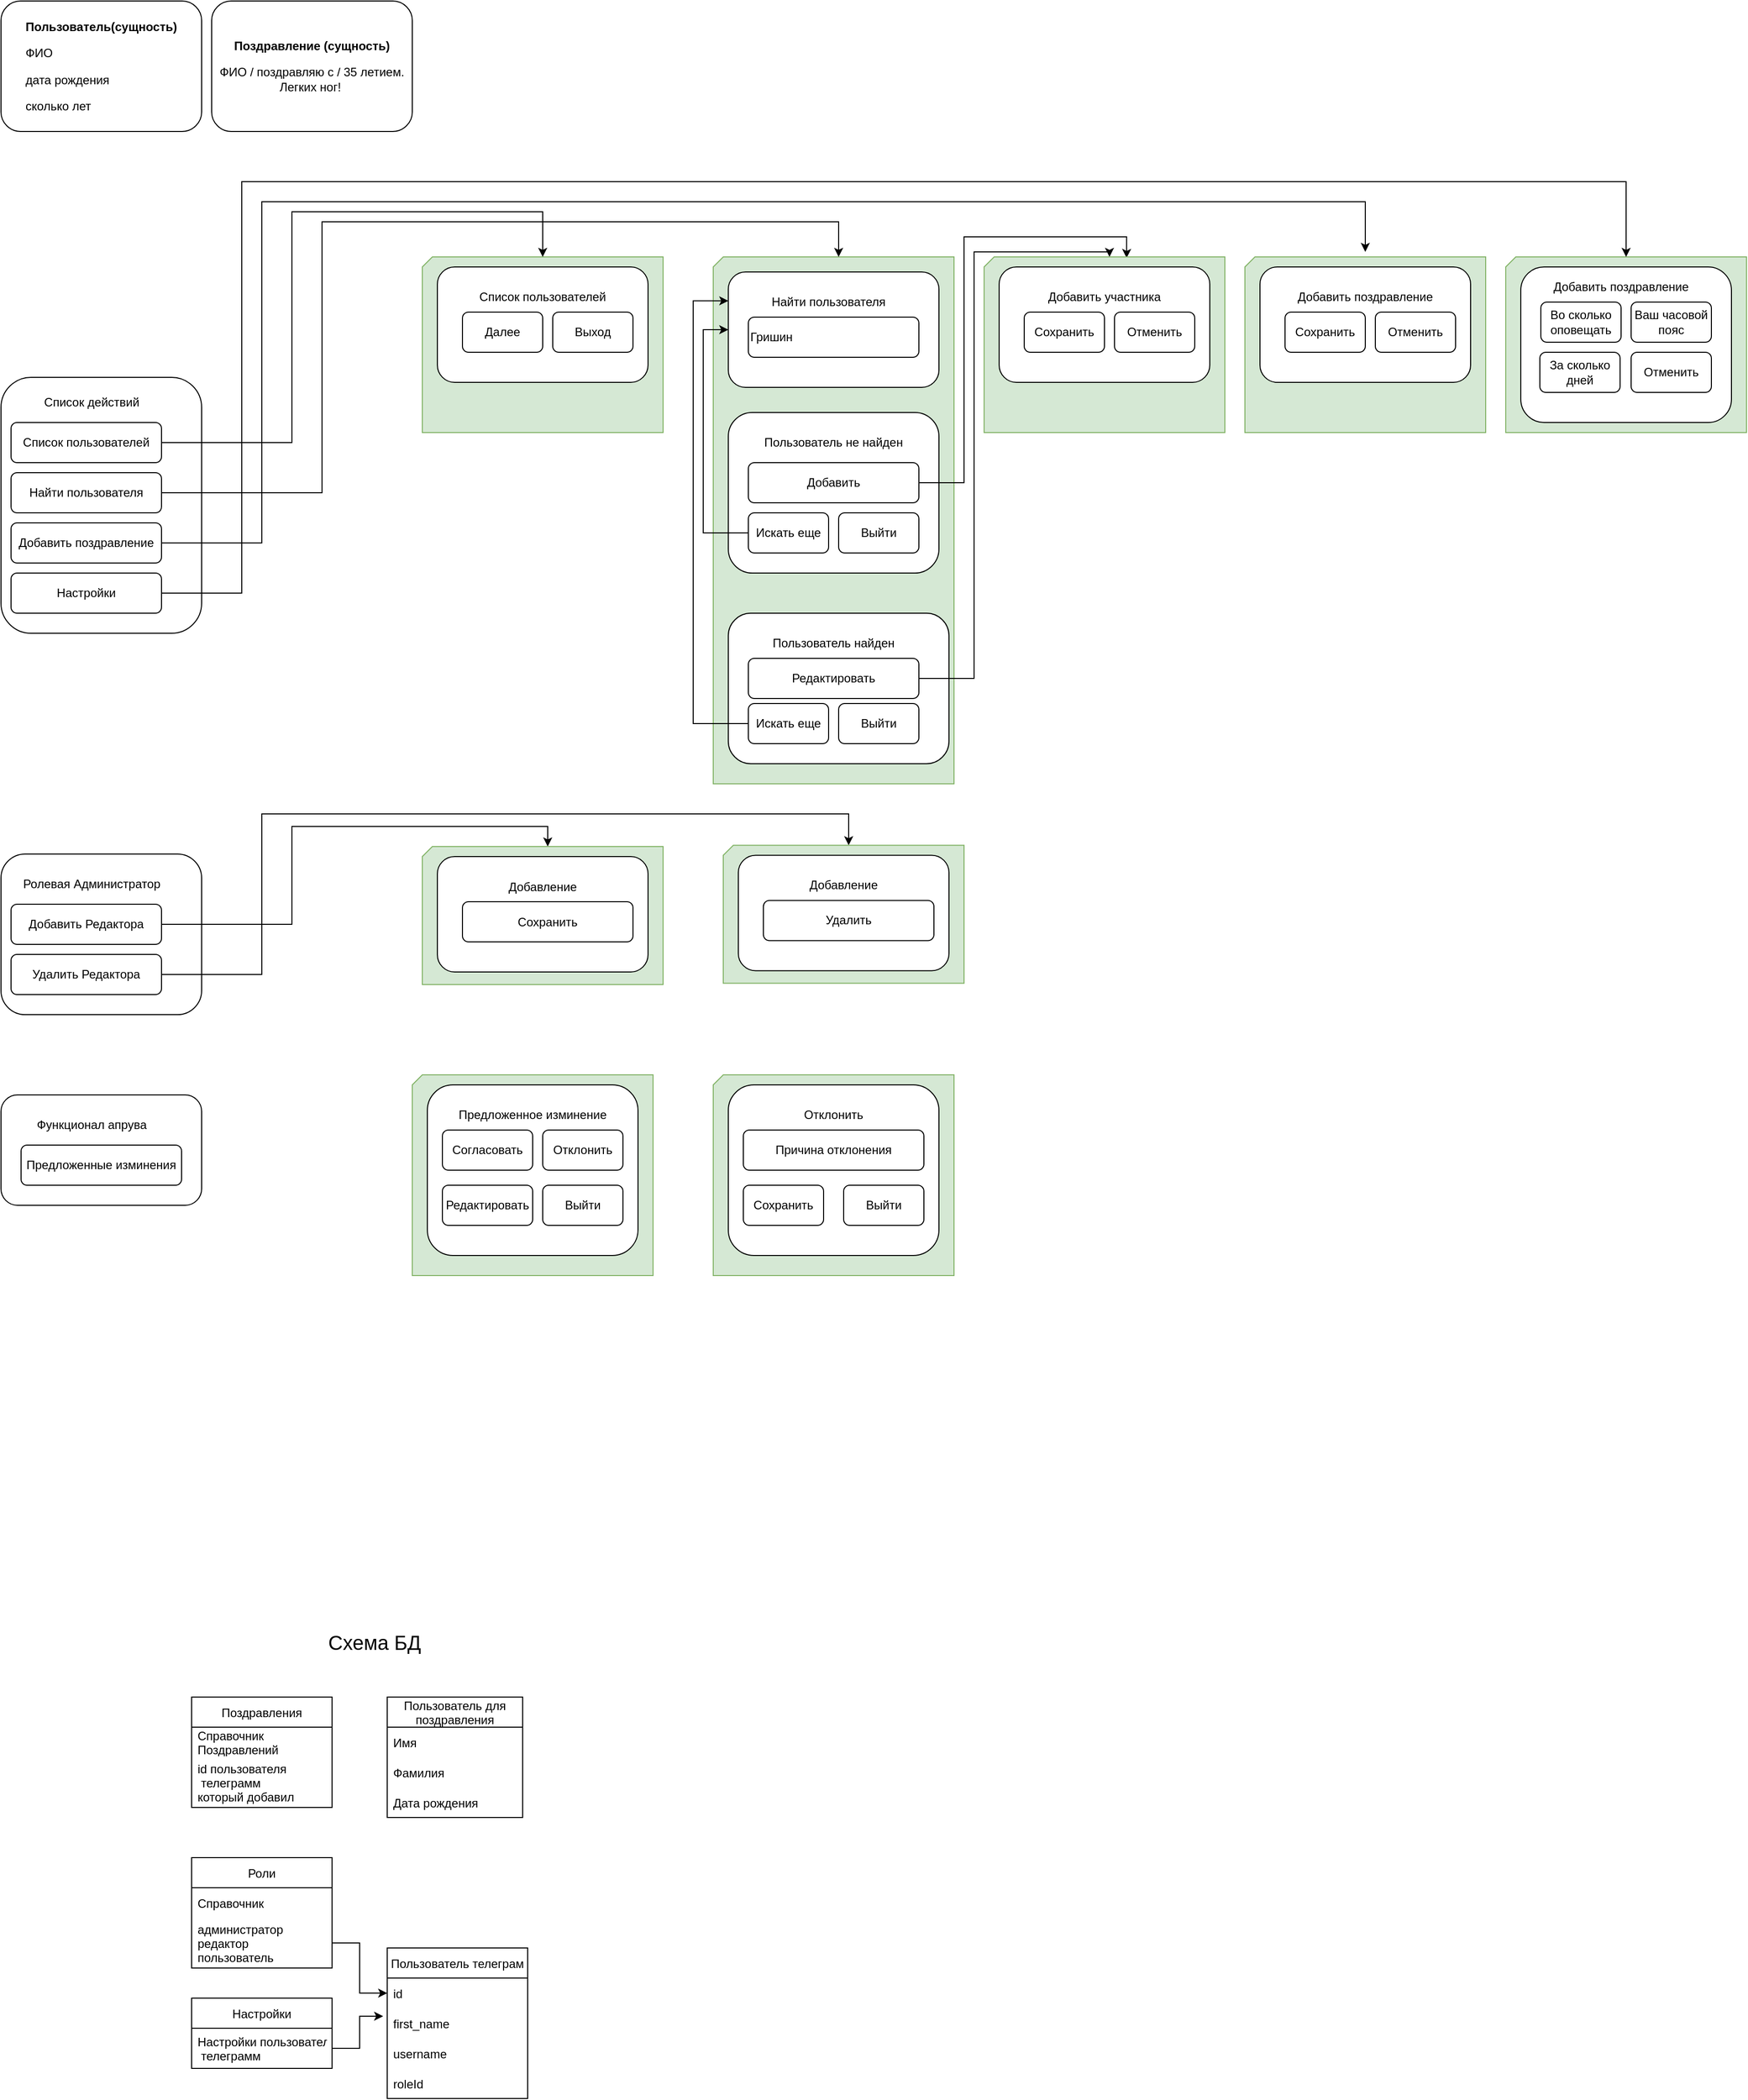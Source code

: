 <mxfile version="20.0.4" type="device" pages="2"><diagram id="s6xDNTpMVcYxRXgU8WCZ" name="Page-1"><mxGraphModel dx="945" dy="1945" grid="1" gridSize="10" guides="1" tooltips="1" connect="1" arrows="1" fold="1" page="1" pageScale="1" pageWidth="827" pageHeight="1169" math="0" shadow="0"><root><mxCell id="0"/><mxCell id="1" parent="0"/><mxCell id="RA19117HEbwlI9Tt4mma-83" value="" style="shape=card;whiteSpace=wrap;html=1;labelBackgroundColor=none;fillColor=#d5e8d4;strokeColor=#82b366;size=10;" parent="1" vertex="1"><mxGeometry x="1540" y="15" width="240" height="175" as="geometry"/></mxCell><mxCell id="RA19117HEbwlI9Tt4mma-49" value="" style="rounded=1;whiteSpace=wrap;html=1;labelBackgroundColor=none;" parent="1" vertex="1"><mxGeometry x="40" y="135" width="200" height="255" as="geometry"/></mxCell><mxCell id="RA19117HEbwlI9Tt4mma-37" value="" style="shape=card;whiteSpace=wrap;html=1;labelBackgroundColor=none;fillColor=#d5e8d4;strokeColor=#82b366;size=10;" parent="1" vertex="1"><mxGeometry x="460" y="15" width="240" height="175" as="geometry"/></mxCell><mxCell id="RA19117HEbwlI9Tt4mma-36" value="" style="rounded=1;whiteSpace=wrap;html=1;" parent="1" vertex="1"><mxGeometry x="475" y="25" width="210" height="115" as="geometry"/></mxCell><mxCell id="RA19117HEbwlI9Tt4mma-32" value="" style="shape=card;whiteSpace=wrap;html=1;labelBackgroundColor=none;fillColor=#d5e8d4;strokeColor=#82b366;size=10;" parent="1" vertex="1"><mxGeometry x="750" y="15" width="240" height="525" as="geometry"/></mxCell><mxCell id="RA19117HEbwlI9Tt4mma-16" value="" style="rounded=1;whiteSpace=wrap;html=1;" parent="1" vertex="1"><mxGeometry x="765" y="30" width="210" height="115" as="geometry"/></mxCell><mxCell id="RA19117HEbwlI9Tt4mma-2" value="Стартовые кнопки" style="text;html=1;strokeColor=none;fillColor=none;align=center;verticalAlign=middle;whiteSpace=wrap;rounded=0;" parent="1" vertex="1"><mxGeometry x="80" y="630" width="140" height="30" as="geometry"/></mxCell><mxCell id="RA19117HEbwlI9Tt4mma-38" style="edgeStyle=orthogonalEdgeStyle;rounded=0;orthogonalLoop=1;jettySize=auto;html=1;exitX=1;exitY=0.5;exitDx=0;exitDy=0;entryX=0.5;entryY=0;entryDx=0;entryDy=0;entryPerimeter=0;" parent="1" source="RA19117HEbwlI9Tt4mma-3" target="RA19117HEbwlI9Tt4mma-37" edge="1"><mxGeometry relative="1" as="geometry"><Array as="points"><mxPoint x="330" y="200"/><mxPoint x="330" y="-30"/><mxPoint x="580" y="-30"/></Array></mxGeometry></mxCell><mxCell id="RA19117HEbwlI9Tt4mma-3" value="Список пользователей" style="rounded=1;whiteSpace=wrap;html=1;" parent="1" vertex="1"><mxGeometry x="50" y="180" width="150" height="40" as="geometry"/></mxCell><mxCell id="RA19117HEbwlI9Tt4mma-39" style="edgeStyle=orthogonalEdgeStyle;rounded=0;orthogonalLoop=1;jettySize=auto;html=1;exitX=1;exitY=0.5;exitDx=0;exitDy=0;entryX=0;entryY=0;entryDx=125;entryDy=0;entryPerimeter=0;" parent="1" source="RA19117HEbwlI9Tt4mma-6" target="RA19117HEbwlI9Tt4mma-32" edge="1"><mxGeometry relative="1" as="geometry"><Array as="points"><mxPoint x="360" y="250"/><mxPoint x="360" y="-20"/><mxPoint x="875" y="-20"/></Array></mxGeometry></mxCell><mxCell id="RA19117HEbwlI9Tt4mma-6" value="Найти пользователя" style="rounded=1;whiteSpace=wrap;html=1;" parent="1" vertex="1"><mxGeometry x="50" y="230" width="150" height="40" as="geometry"/></mxCell><mxCell id="RA19117HEbwlI9Tt4mma-9" value="Список пользователей" style="text;html=1;strokeColor=none;fillColor=none;align=center;verticalAlign=middle;whiteSpace=wrap;rounded=0;" parent="1" vertex="1"><mxGeometry x="510" y="40" width="140" height="30" as="geometry"/></mxCell><mxCell id="RA19117HEbwlI9Tt4mma-10" value="Далее" style="rounded=1;whiteSpace=wrap;html=1;" parent="1" vertex="1"><mxGeometry x="500" y="70" width="80" height="40" as="geometry"/></mxCell><mxCell id="RA19117HEbwlI9Tt4mma-11" value="Выход" style="rounded=1;whiteSpace=wrap;html=1;" parent="1" vertex="1"><mxGeometry x="590" y="70" width="80" height="40" as="geometry"/></mxCell><mxCell id="RA19117HEbwlI9Tt4mma-14" value="Гришин" style="rounded=1;whiteSpace=wrap;html=1;align=left;" parent="1" vertex="1"><mxGeometry x="785" y="75" width="170" height="40" as="geometry"/></mxCell><mxCell id="RA19117HEbwlI9Tt4mma-15" value="Найти пользователя" style="text;html=1;strokeColor=none;fillColor=none;align=center;verticalAlign=middle;whiteSpace=wrap;rounded=0;" parent="1" vertex="1"><mxGeometry x="795" y="45" width="140" height="30" as="geometry"/></mxCell><mxCell id="RA19117HEbwlI9Tt4mma-19" value="" style="rounded=1;whiteSpace=wrap;html=1;" parent="1" vertex="1"><mxGeometry x="765" y="170" width="210" height="160" as="geometry"/></mxCell><mxCell id="RA19117HEbwlI9Tt4mma-40" style="edgeStyle=orthogonalEdgeStyle;rounded=0;orthogonalLoop=1;jettySize=auto;html=1;exitX=0;exitY=0.5;exitDx=0;exitDy=0;entryX=0;entryY=0.5;entryDx=0;entryDy=0;" parent="1" source="RA19117HEbwlI9Tt4mma-20" target="RA19117HEbwlI9Tt4mma-16" edge="1"><mxGeometry relative="1" as="geometry"><Array as="points"><mxPoint x="740" y="290"/><mxPoint x="740" y="88"/></Array></mxGeometry></mxCell><mxCell id="RA19117HEbwlI9Tt4mma-20" value="Искать еще" style="rounded=1;whiteSpace=wrap;html=1;align=center;" parent="1" vertex="1"><mxGeometry x="785" y="270" width="80" height="40" as="geometry"/></mxCell><mxCell id="RA19117HEbwlI9Tt4mma-21" value="Пользователь не найден" style="text;html=1;strokeColor=none;fillColor=none;align=center;verticalAlign=middle;whiteSpace=wrap;rounded=0;" parent="1" vertex="1"><mxGeometry x="795" y="185" width="150" height="30" as="geometry"/></mxCell><mxCell id="RA19117HEbwlI9Tt4mma-22" value="Выйти" style="rounded=1;whiteSpace=wrap;html=1;align=center;" parent="1" vertex="1"><mxGeometry x="875" y="270" width="80" height="40" as="geometry"/></mxCell><mxCell id="RA19117HEbwlI9Tt4mma-23" style="edgeStyle=orthogonalEdgeStyle;rounded=0;orthogonalLoop=1;jettySize=auto;html=1;exitX=0.5;exitY=1;exitDx=0;exitDy=0;" parent="1" source="RA19117HEbwlI9Tt4mma-19" target="RA19117HEbwlI9Tt4mma-19" edge="1"><mxGeometry relative="1" as="geometry"/></mxCell><mxCell id="RA19117HEbwlI9Tt4mma-24" value="" style="rounded=1;whiteSpace=wrap;html=1;" parent="1" vertex="1"><mxGeometry x="765" y="370" width="220" height="150" as="geometry"/></mxCell><mxCell id="RA19117HEbwlI9Tt4mma-42" style="edgeStyle=orthogonalEdgeStyle;rounded=0;orthogonalLoop=1;jettySize=auto;html=1;exitX=0;exitY=0.5;exitDx=0;exitDy=0;entryX=0;entryY=0.25;entryDx=0;entryDy=0;" parent="1" source="RA19117HEbwlI9Tt4mma-25" target="RA19117HEbwlI9Tt4mma-16" edge="1"><mxGeometry relative="1" as="geometry"><Array as="points"><mxPoint x="730" y="480"/><mxPoint x="730" y="59"/></Array></mxGeometry></mxCell><mxCell id="RA19117HEbwlI9Tt4mma-25" value="Искать еще" style="rounded=1;whiteSpace=wrap;html=1;align=center;" parent="1" vertex="1"><mxGeometry x="785" y="460" width="80" height="40" as="geometry"/></mxCell><mxCell id="RA19117HEbwlI9Tt4mma-26" value="Пользователь найден" style="text;html=1;strokeColor=none;fillColor=none;align=center;verticalAlign=middle;whiteSpace=wrap;rounded=0;" parent="1" vertex="1"><mxGeometry x="795" y="385" width="150" height="30" as="geometry"/></mxCell><mxCell id="RA19117HEbwlI9Tt4mma-27" value="Выйти" style="rounded=1;whiteSpace=wrap;html=1;align=center;" parent="1" vertex="1"><mxGeometry x="875" y="460" width="80" height="40" as="geometry"/></mxCell><mxCell id="RA19117HEbwlI9Tt4mma-28" style="edgeStyle=orthogonalEdgeStyle;rounded=0;orthogonalLoop=1;jettySize=auto;html=1;exitX=0.5;exitY=1;exitDx=0;exitDy=0;" parent="1" source="RA19117HEbwlI9Tt4mma-24" target="RA19117HEbwlI9Tt4mma-24" edge="1"><mxGeometry relative="1" as="geometry"/></mxCell><mxCell id="RA19117HEbwlI9Tt4mma-90" style="edgeStyle=orthogonalEdgeStyle;rounded=0;orthogonalLoop=1;jettySize=auto;html=1;exitX=1;exitY=0.5;exitDx=0;exitDy=0;entryX=0.592;entryY=0.006;entryDx=0;entryDy=0;entryPerimeter=0;" parent="1" source="RA19117HEbwlI9Tt4mma-29" target="RA19117HEbwlI9Tt4mma-51" edge="1"><mxGeometry relative="1" as="geometry"><Array as="points"><mxPoint x="1000" y="240"/><mxPoint x="1000" y="-5"/><mxPoint x="1162" y="-5"/></Array></mxGeometry></mxCell><mxCell id="RA19117HEbwlI9Tt4mma-29" value="Добавить" style="rounded=1;whiteSpace=wrap;html=1;align=center;" parent="1" vertex="1"><mxGeometry x="785" y="220" width="170" height="40" as="geometry"/></mxCell><mxCell id="RA19117HEbwlI9Tt4mma-56" style="edgeStyle=orthogonalEdgeStyle;rounded=0;orthogonalLoop=1;jettySize=auto;html=1;exitX=1;exitY=0.5;exitDx=0;exitDy=0;entryX=0;entryY=0;entryDx=125;entryDy=0;entryPerimeter=0;" parent="1" source="RA19117HEbwlI9Tt4mma-30" target="RA19117HEbwlI9Tt4mma-51" edge="1"><mxGeometry relative="1" as="geometry"><Array as="points"><mxPoint x="1010" y="435"/><mxPoint x="1010" y="10"/><mxPoint x="1145" y="10"/></Array></mxGeometry></mxCell><mxCell id="RA19117HEbwlI9Tt4mma-30" value="Редактировать" style="rounded=1;whiteSpace=wrap;html=1;align=center;" parent="1" vertex="1"><mxGeometry x="785" y="415" width="170" height="40" as="geometry"/></mxCell><mxCell id="RA19117HEbwlI9Tt4mma-45" value="&lt;p&gt;&lt;strong&gt;Пользователь(сущность)&lt;/strong&gt;&lt;/p&gt;&lt;p style=&quot;text-align: left;&quot;&gt;ФИО&amp;nbsp;&lt;/p&gt;&lt;p style=&quot;text-align: left;&quot;&gt;дата рождения&amp;nbsp;&lt;/p&gt;&lt;p style=&quot;text-align: left;&quot;&gt;сколько лет&lt;/p&gt;" style="rounded=1;whiteSpace=wrap;html=1;labelBackgroundColor=none;" parent="1" vertex="1"><mxGeometry x="40" y="-240" width="200" height="130" as="geometry"/></mxCell><mxCell id="RA19117HEbwlI9Tt4mma-51" value="" style="shape=card;whiteSpace=wrap;html=1;labelBackgroundColor=none;fillColor=#d5e8d4;strokeColor=#82b366;size=10;" parent="1" vertex="1"><mxGeometry x="1020" y="15" width="240" height="175" as="geometry"/></mxCell><mxCell id="RA19117HEbwlI9Tt4mma-52" value="" style="rounded=1;whiteSpace=wrap;html=1;" parent="1" vertex="1"><mxGeometry x="1035" y="25" width="210" height="115" as="geometry"/></mxCell><mxCell id="RA19117HEbwlI9Tt4mma-53" value="Добавить участника" style="text;html=1;strokeColor=none;fillColor=none;align=center;verticalAlign=middle;whiteSpace=wrap;rounded=0;" parent="1" vertex="1"><mxGeometry x="1070" y="40" width="140" height="30" as="geometry"/></mxCell><mxCell id="RA19117HEbwlI9Tt4mma-54" value="Сохранить" style="rounded=1;whiteSpace=wrap;html=1;" parent="1" vertex="1"><mxGeometry x="1060" y="70" width="80" height="40" as="geometry"/></mxCell><mxCell id="RA19117HEbwlI9Tt4mma-55" value="Отменить" style="rounded=1;whiteSpace=wrap;html=1;" parent="1" vertex="1"><mxGeometry x="1150" y="70" width="80" height="40" as="geometry"/></mxCell><mxCell id="RA19117HEbwlI9Tt4mma-64" value="&lt;p&gt;&lt;strong&gt;Поздравление&amp;nbsp;(сущность)&lt;/strong&gt;&lt;/p&gt;&lt;p style=&quot;&quot;&gt;ФИО / поздравляю с  / 35 летием. Легких ног!&amp;nbsp;&lt;br&gt;&lt;/p&gt;" style="rounded=1;whiteSpace=wrap;html=1;labelBackgroundColor=none;align=center;" parent="1" vertex="1"><mxGeometry x="250" y="-240" width="200" height="130" as="geometry"/></mxCell><mxCell id="RA19117HEbwlI9Tt4mma-77" style="edgeStyle=orthogonalEdgeStyle;rounded=0;orthogonalLoop=1;jettySize=auto;html=1;exitX=1;exitY=0.5;exitDx=0;exitDy=0;" parent="1" source="RA19117HEbwlI9Tt4mma-66" edge="1"><mxGeometry relative="1" as="geometry"><mxPoint x="1400" y="10" as="targetPoint"/><Array as="points"><mxPoint x="300" y="300"/><mxPoint x="300" y="-40"/><mxPoint x="1400" y="-40"/></Array></mxGeometry></mxCell><mxCell id="RA19117HEbwlI9Tt4mma-66" value="Добавить поздравление" style="rounded=1;whiteSpace=wrap;html=1;" parent="1" vertex="1"><mxGeometry x="50" y="280" width="150" height="40" as="geometry"/></mxCell><mxCell id="RA19117HEbwlI9Tt4mma-72" value="" style="shape=card;whiteSpace=wrap;html=1;labelBackgroundColor=none;fillColor=#d5e8d4;strokeColor=#82b366;size=10;" parent="1" vertex="1"><mxGeometry x="1280" y="15" width="240" height="175" as="geometry"/></mxCell><mxCell id="RA19117HEbwlI9Tt4mma-73" value="" style="rounded=1;whiteSpace=wrap;html=1;" parent="1" vertex="1"><mxGeometry x="1295" y="25" width="210" height="115" as="geometry"/></mxCell><mxCell id="RA19117HEbwlI9Tt4mma-74" value="Добавить поздравление" style="text;html=1;strokeColor=none;fillColor=none;align=center;verticalAlign=middle;whiteSpace=wrap;rounded=0;" parent="1" vertex="1"><mxGeometry x="1330" y="40" width="140" height="30" as="geometry"/></mxCell><mxCell id="RA19117HEbwlI9Tt4mma-75" value="Сохранить" style="rounded=1;whiteSpace=wrap;html=1;" parent="1" vertex="1"><mxGeometry x="1320" y="70" width="80" height="40" as="geometry"/></mxCell><mxCell id="RA19117HEbwlI9Tt4mma-76" value="Отменить" style="rounded=1;whiteSpace=wrap;html=1;" parent="1" vertex="1"><mxGeometry x="1410" y="70" width="80" height="40" as="geometry"/></mxCell><mxCell id="RA19117HEbwlI9Tt4mma-88" style="edgeStyle=orthogonalEdgeStyle;rounded=0;orthogonalLoop=1;jettySize=auto;html=1;exitX=1;exitY=0.5;exitDx=0;exitDy=0;entryX=0.5;entryY=0;entryDx=0;entryDy=0;entryPerimeter=0;" parent="1" source="RA19117HEbwlI9Tt4mma-78" target="RA19117HEbwlI9Tt4mma-83" edge="1"><mxGeometry relative="1" as="geometry"><Array as="points"><mxPoint x="280" y="350"/><mxPoint x="280" y="-60"/><mxPoint x="1660" y="-60"/></Array></mxGeometry></mxCell><mxCell id="RA19117HEbwlI9Tt4mma-78" value="Настройки" style="rounded=1;whiteSpace=wrap;html=1;" parent="1" vertex="1"><mxGeometry x="50" y="330" width="150" height="40" as="geometry"/></mxCell><mxCell id="RA19117HEbwlI9Tt4mma-79" value="" style="rounded=1;whiteSpace=wrap;html=1;" parent="1" vertex="1"><mxGeometry x="1555" y="25" width="210" height="155" as="geometry"/></mxCell><mxCell id="RA19117HEbwlI9Tt4mma-80" value="Добавить поздравление" style="text;html=1;strokeColor=none;fillColor=none;align=center;verticalAlign=middle;whiteSpace=wrap;rounded=0;" parent="1" vertex="1"><mxGeometry x="1585" y="30" width="140" height="30" as="geometry"/></mxCell><mxCell id="RA19117HEbwlI9Tt4mma-81" value="Во сколько оповещать" style="rounded=1;whiteSpace=wrap;html=1;" parent="1" vertex="1"><mxGeometry x="1575" y="60" width="80" height="40" as="geometry"/></mxCell><mxCell id="RA19117HEbwlI9Tt4mma-82" value="Отменить" style="rounded=1;whiteSpace=wrap;html=1;" parent="1" vertex="1"><mxGeometry x="1665" y="110" width="80" height="40" as="geometry"/></mxCell><mxCell id="RA19117HEbwlI9Tt4mma-85" value="За сколько дней" style="rounded=1;whiteSpace=wrap;html=1;" parent="1" vertex="1"><mxGeometry x="1574" y="110" width="80" height="40" as="geometry"/></mxCell><mxCell id="RA19117HEbwlI9Tt4mma-87" value="Ваш часовой пояс" style="rounded=1;whiteSpace=wrap;html=1;" parent="1" vertex="1"><mxGeometry x="1665" y="60" width="80" height="40" as="geometry"/></mxCell><mxCell id="RA19117HEbwlI9Tt4mma-91" value="" style="rounded=1;whiteSpace=wrap;html=1;labelBackgroundColor=none;" parent="1" vertex="1"><mxGeometry x="40" y="610" width="200" height="160" as="geometry"/></mxCell><mxCell id="RA19117HEbwlI9Tt4mma-92" value="Ролевая Администратор" style="text;html=1;align=center;verticalAlign=middle;resizable=0;points=[];autosize=1;strokeColor=none;fillColor=none;" parent="1" vertex="1"><mxGeometry x="50" y="625" width="160" height="30" as="geometry"/></mxCell><mxCell id="RA19117HEbwlI9Tt4mma-109" style="edgeStyle=orthogonalEdgeStyle;rounded=0;orthogonalLoop=1;jettySize=auto;html=1;exitX=1;exitY=0.5;exitDx=0;exitDy=0;entryX=0;entryY=0;entryDx=125;entryDy=0;entryPerimeter=0;" parent="1" source="RA19117HEbwlI9Tt4mma-94" target="RA19117HEbwlI9Tt4mma-100" edge="1"><mxGeometry relative="1" as="geometry"/></mxCell><mxCell id="RA19117HEbwlI9Tt4mma-94" value="Добавить Редактора" style="rounded=1;whiteSpace=wrap;html=1;" parent="1" vertex="1"><mxGeometry x="50" y="660" width="150" height="40" as="geometry"/></mxCell><mxCell id="RA19117HEbwlI9Tt4mma-110" style="edgeStyle=orthogonalEdgeStyle;rounded=0;orthogonalLoop=1;jettySize=auto;html=1;exitX=1;exitY=0.5;exitDx=0;exitDy=0;entryX=0;entryY=0;entryDx=125;entryDy=0;entryPerimeter=0;" parent="1" source="RA19117HEbwlI9Tt4mma-96" target="RA19117HEbwlI9Tt4mma-105" edge="1"><mxGeometry relative="1" as="geometry"><Array as="points"><mxPoint x="300" y="730"/><mxPoint x="300" y="570"/><mxPoint x="885" y="570"/></Array></mxGeometry></mxCell><mxCell id="RA19117HEbwlI9Tt4mma-96" value="Удалить Редактора" style="rounded=1;whiteSpace=wrap;html=1;" parent="1" vertex="1"><mxGeometry x="50" y="710" width="150" height="40" as="geometry"/></mxCell><mxCell id="RA19117HEbwlI9Tt4mma-99" value="Список действий" style="text;html=1;align=center;verticalAlign=middle;resizable=0;points=[];autosize=1;strokeColor=none;fillColor=none;" parent="1" vertex="1"><mxGeometry x="70" y="145" width="120" height="30" as="geometry"/></mxCell><mxCell id="RA19117HEbwlI9Tt4mma-100" value="" style="shape=card;whiteSpace=wrap;html=1;labelBackgroundColor=none;fillColor=#d5e8d4;strokeColor=#82b366;size=10;" parent="1" vertex="1"><mxGeometry x="460" y="602.5" width="240" height="137.5" as="geometry"/></mxCell><mxCell id="RA19117HEbwlI9Tt4mma-101" value="" style="rounded=1;whiteSpace=wrap;html=1;" parent="1" vertex="1"><mxGeometry x="475" y="612.5" width="210" height="115" as="geometry"/></mxCell><mxCell id="RA19117HEbwlI9Tt4mma-102" value="Добавление" style="text;html=1;strokeColor=none;fillColor=none;align=center;verticalAlign=middle;whiteSpace=wrap;rounded=0;" parent="1" vertex="1"><mxGeometry x="510" y="627.5" width="140" height="30" as="geometry"/></mxCell><mxCell id="RA19117HEbwlI9Tt4mma-103" value="Сохранить" style="rounded=1;whiteSpace=wrap;html=1;" parent="1" vertex="1"><mxGeometry x="500" y="657.5" width="170" height="40" as="geometry"/></mxCell><mxCell id="RA19117HEbwlI9Tt4mma-105" value="" style="shape=card;whiteSpace=wrap;html=1;labelBackgroundColor=none;fillColor=#d5e8d4;strokeColor=#82b366;size=10;" parent="1" vertex="1"><mxGeometry x="760" y="601.25" width="240" height="137.5" as="geometry"/></mxCell><mxCell id="RA19117HEbwlI9Tt4mma-106" value="" style="rounded=1;whiteSpace=wrap;html=1;" parent="1" vertex="1"><mxGeometry x="775" y="611.25" width="210" height="115" as="geometry"/></mxCell><mxCell id="RA19117HEbwlI9Tt4mma-107" value="Добавление" style="text;html=1;strokeColor=none;fillColor=none;align=center;verticalAlign=middle;whiteSpace=wrap;rounded=0;" parent="1" vertex="1"><mxGeometry x="810" y="626.25" width="140" height="30" as="geometry"/></mxCell><mxCell id="RA19117HEbwlI9Tt4mma-108" value="Удалить" style="rounded=1;whiteSpace=wrap;html=1;" parent="1" vertex="1"><mxGeometry x="800" y="656.25" width="170" height="40" as="geometry"/></mxCell><mxCell id="RA19117HEbwlI9Tt4mma-111" value="Стартовые кнопки" style="text;html=1;strokeColor=none;fillColor=none;align=center;verticalAlign=middle;whiteSpace=wrap;rounded=0;" parent="1" vertex="1"><mxGeometry x="80" y="870" width="140" height="30" as="geometry"/></mxCell><mxCell id="RA19117HEbwlI9Tt4mma-112" value="" style="rounded=1;whiteSpace=wrap;html=1;labelBackgroundColor=none;" parent="1" vertex="1"><mxGeometry x="40" y="850" width="200" height="110" as="geometry"/></mxCell><mxCell id="RA19117HEbwlI9Tt4mma-113" value="Функционал апрува" style="text;html=1;align=center;verticalAlign=middle;resizable=0;points=[];autosize=1;strokeColor=none;fillColor=none;" parent="1" vertex="1"><mxGeometry x="65" y="865" width="130" height="30" as="geometry"/></mxCell><mxCell id="RA19117HEbwlI9Tt4mma-114" value="Предложенные изминения" style="rounded=1;whiteSpace=wrap;html=1;" parent="1" vertex="1"><mxGeometry x="60" y="900" width="160" height="40" as="geometry"/></mxCell><mxCell id="RA19117HEbwlI9Tt4mma-116" value="" style="shape=card;whiteSpace=wrap;html=1;labelBackgroundColor=none;fillColor=#d5e8d4;strokeColor=#82b366;size=10;" parent="1" vertex="1"><mxGeometry x="450" y="830" width="240" height="200" as="geometry"/></mxCell><mxCell id="RA19117HEbwlI9Tt4mma-117" value="" style="rounded=1;whiteSpace=wrap;html=1;" parent="1" vertex="1"><mxGeometry x="465" y="840" width="210" height="170" as="geometry"/></mxCell><mxCell id="RA19117HEbwlI9Tt4mma-118" value="Предложенное изминение" style="text;html=1;strokeColor=none;fillColor=none;align=center;verticalAlign=middle;whiteSpace=wrap;rounded=0;" parent="1" vertex="1"><mxGeometry x="485" y="855" width="170" height="30" as="geometry"/></mxCell><mxCell id="RA19117HEbwlI9Tt4mma-119" value="Согласовать" style="rounded=1;whiteSpace=wrap;html=1;" parent="1" vertex="1"><mxGeometry x="480" y="885" width="90" height="40" as="geometry"/></mxCell><mxCell id="RA19117HEbwlI9Tt4mma-120" value="Отклонить" style="rounded=1;whiteSpace=wrap;html=1;align=center;" parent="1" vertex="1"><mxGeometry x="580" y="885" width="80" height="40" as="geometry"/></mxCell><mxCell id="RA19117HEbwlI9Tt4mma-121" value="Редактировать" style="rounded=1;whiteSpace=wrap;html=1;" parent="1" vertex="1"><mxGeometry x="480" y="940" width="90" height="40" as="geometry"/></mxCell><mxCell id="RA19117HEbwlI9Tt4mma-122" value="Выйти" style="rounded=1;whiteSpace=wrap;html=1;align=center;" parent="1" vertex="1"><mxGeometry x="580" y="940" width="80" height="40" as="geometry"/></mxCell><mxCell id="RA19117HEbwlI9Tt4mma-123" value="" style="shape=card;whiteSpace=wrap;html=1;labelBackgroundColor=none;fillColor=#d5e8d4;strokeColor=#82b366;size=10;" parent="1" vertex="1"><mxGeometry x="750" y="830" width="240" height="200" as="geometry"/></mxCell><mxCell id="RA19117HEbwlI9Tt4mma-124" value="" style="rounded=1;whiteSpace=wrap;html=1;" parent="1" vertex="1"><mxGeometry x="765" y="840" width="210" height="170" as="geometry"/></mxCell><mxCell id="RA19117HEbwlI9Tt4mma-125" value="Отклонить" style="text;html=1;strokeColor=none;fillColor=none;align=center;verticalAlign=middle;whiteSpace=wrap;rounded=0;" parent="1" vertex="1"><mxGeometry x="800" y="855" width="140" height="30" as="geometry"/></mxCell><mxCell id="RA19117HEbwlI9Tt4mma-126" value="Причина отклонения" style="rounded=1;whiteSpace=wrap;html=1;" parent="1" vertex="1"><mxGeometry x="780" y="885" width="180" height="40" as="geometry"/></mxCell><mxCell id="RA19117HEbwlI9Tt4mma-129" value="Выйти" style="rounded=1;whiteSpace=wrap;html=1;align=center;" parent="1" vertex="1"><mxGeometry x="880" y="940" width="80" height="40" as="geometry"/></mxCell><mxCell id="RA19117HEbwlI9Tt4mma-130" value="Сохранить" style="rounded=1;whiteSpace=wrap;html=1;align=center;" parent="1" vertex="1"><mxGeometry x="780" y="940" width="80" height="40" as="geometry"/></mxCell><mxCell id="3jPR-6RfHXLB9UAEkyS7-2" value="Схема БД" style="text;html=1;strokeColor=none;fillColor=none;align=center;verticalAlign=middle;whiteSpace=wrap;rounded=0;labelBackgroundColor=none;fontSize=20;" parent="1" vertex="1"><mxGeometry x="300" y="1370" width="225" height="50" as="geometry"/></mxCell><mxCell id="KtcwmB1_0SKhdoxdiE96-7" value="Пользователь для &#10;поздравления" style="swimlane;fontStyle=0;childLayout=stackLayout;horizontal=1;startSize=30;horizontalStack=0;resizeParent=1;resizeParentMax=0;resizeLast=0;collapsible=1;marginBottom=0;" vertex="1" parent="1"><mxGeometry x="425" y="1450" width="135" height="120" as="geometry"/></mxCell><mxCell id="KtcwmB1_0SKhdoxdiE96-8" value="Имя" style="text;strokeColor=none;fillColor=none;align=left;verticalAlign=middle;spacingLeft=4;spacingRight=4;overflow=hidden;points=[[0,0.5],[1,0.5]];portConstraint=eastwest;rotatable=0;" vertex="1" parent="KtcwmB1_0SKhdoxdiE96-7"><mxGeometry y="30" width="135" height="30" as="geometry"/></mxCell><mxCell id="KtcwmB1_0SKhdoxdiE96-9" value="Фамилия" style="text;strokeColor=none;fillColor=none;align=left;verticalAlign=middle;spacingLeft=4;spacingRight=4;overflow=hidden;points=[[0,0.5],[1,0.5]];portConstraint=eastwest;rotatable=0;" vertex="1" parent="KtcwmB1_0SKhdoxdiE96-7"><mxGeometry y="60" width="135" height="30" as="geometry"/></mxCell><mxCell id="KtcwmB1_0SKhdoxdiE96-10" value="Дата рождения" style="text;strokeColor=none;fillColor=none;align=left;verticalAlign=middle;spacingLeft=4;spacingRight=4;overflow=hidden;points=[[0,0.5],[1,0.5]];portConstraint=eastwest;rotatable=0;" vertex="1" parent="KtcwmB1_0SKhdoxdiE96-7"><mxGeometry y="90" width="135" height="30" as="geometry"/></mxCell><mxCell id="KtcwmB1_0SKhdoxdiE96-13" value="Поздравления" style="swimlane;fontStyle=0;childLayout=stackLayout;horizontal=1;startSize=30;horizontalStack=0;resizeParent=1;resizeParentMax=0;resizeLast=0;collapsible=1;marginBottom=0;" vertex="1" parent="1"><mxGeometry x="230" y="1450" width="140" height="110" as="geometry"/></mxCell><mxCell id="KtcwmB1_0SKhdoxdiE96-14" value="Справочник&#10;Поздравлений" style="text;strokeColor=none;fillColor=none;align=left;verticalAlign=middle;spacingLeft=4;spacingRight=4;overflow=hidden;points=[[0,0.5],[1,0.5]];portConstraint=eastwest;rotatable=0;" vertex="1" parent="KtcwmB1_0SKhdoxdiE96-13"><mxGeometry y="30" width="140" height="30" as="geometry"/></mxCell><mxCell id="KtcwmB1_0SKhdoxdiE96-39" value="id пользователя&#10; телеграмм&#10;который добавил" style="text;strokeColor=none;fillColor=none;align=left;verticalAlign=middle;spacingLeft=4;spacingRight=4;overflow=hidden;points=[[0,0.5],[1,0.5]];portConstraint=eastwest;rotatable=0;" vertex="1" parent="KtcwmB1_0SKhdoxdiE96-13"><mxGeometry y="60" width="140" height="50" as="geometry"/></mxCell><mxCell id="KtcwmB1_0SKhdoxdiE96-17" value="Настройки" style="swimlane;fontStyle=0;childLayout=stackLayout;horizontal=1;startSize=30;horizontalStack=0;resizeParent=1;resizeParentMax=0;resizeLast=0;collapsible=1;marginBottom=0;" vertex="1" parent="1"><mxGeometry x="230" y="1750" width="140" height="70" as="geometry"/></mxCell><mxCell id="KtcwmB1_0SKhdoxdiE96-18" value="Настройки пользователя&#10; телеграмм" style="text;strokeColor=none;fillColor=none;align=left;verticalAlign=middle;spacingLeft=4;spacingRight=4;overflow=hidden;points=[[0,0.5],[1,0.5]];portConstraint=eastwest;rotatable=0;" vertex="1" parent="KtcwmB1_0SKhdoxdiE96-17"><mxGeometry y="30" width="140" height="40" as="geometry"/></mxCell><mxCell id="KtcwmB1_0SKhdoxdiE96-26" value="Роли" style="swimlane;fontStyle=0;childLayout=stackLayout;horizontal=1;startSize=30;horizontalStack=0;resizeParent=1;resizeParentMax=0;resizeLast=0;collapsible=1;marginBottom=0;" vertex="1" parent="1"><mxGeometry x="230" y="1610" width="140" height="110" as="geometry"/></mxCell><mxCell id="KtcwmB1_0SKhdoxdiE96-27" value="Справочник" style="text;strokeColor=none;fillColor=none;align=left;verticalAlign=middle;spacingLeft=4;spacingRight=4;overflow=hidden;points=[[0,0.5],[1,0.5]];portConstraint=eastwest;rotatable=0;" vertex="1" parent="KtcwmB1_0SKhdoxdiE96-26"><mxGeometry y="30" width="140" height="30" as="geometry"/></mxCell><mxCell id="KtcwmB1_0SKhdoxdiE96-28" value="администратор&#10;редактор&#10;пользователь" style="text;strokeColor=none;fillColor=none;align=left;verticalAlign=middle;spacingLeft=4;spacingRight=4;overflow=hidden;points=[[0,0.5],[1,0.5]];portConstraint=eastwest;rotatable=0;" vertex="1" parent="KtcwmB1_0SKhdoxdiE96-26"><mxGeometry y="60" width="140" height="50" as="geometry"/></mxCell><mxCell id="KtcwmB1_0SKhdoxdiE96-29" value="Пользователь телеграм" style="swimlane;fontStyle=0;childLayout=stackLayout;horizontal=1;startSize=30;horizontalStack=0;resizeParent=1;resizeParentMax=0;resizeLast=0;collapsible=1;marginBottom=0;" vertex="1" parent="1"><mxGeometry x="425" y="1700" width="140" height="150" as="geometry"/></mxCell><mxCell id="KtcwmB1_0SKhdoxdiE96-30" value="id" style="text;strokeColor=none;fillColor=none;align=left;verticalAlign=middle;spacingLeft=4;spacingRight=4;overflow=hidden;points=[[0,0.5],[1,0.5]];portConstraint=eastwest;rotatable=0;" vertex="1" parent="KtcwmB1_0SKhdoxdiE96-29"><mxGeometry y="30" width="140" height="30" as="geometry"/></mxCell><mxCell id="KtcwmB1_0SKhdoxdiE96-31" value="first_name" style="text;strokeColor=none;fillColor=none;align=left;verticalAlign=middle;spacingLeft=4;spacingRight=4;overflow=hidden;points=[[0,0.5],[1,0.5]];portConstraint=eastwest;rotatable=0;" vertex="1" parent="KtcwmB1_0SKhdoxdiE96-29"><mxGeometry y="60" width="140" height="30" as="geometry"/></mxCell><mxCell id="KtcwmB1_0SKhdoxdiE96-35" value="username" style="text;strokeColor=none;fillColor=none;align=left;verticalAlign=middle;spacingLeft=4;spacingRight=4;overflow=hidden;points=[[0,0.5],[1,0.5]];portConstraint=eastwest;rotatable=0;" vertex="1" parent="KtcwmB1_0SKhdoxdiE96-29"><mxGeometry y="90" width="140" height="30" as="geometry"/></mxCell><mxCell id="KtcwmB1_0SKhdoxdiE96-40" value="roleId" style="text;strokeColor=none;fillColor=none;align=left;verticalAlign=middle;spacingLeft=4;spacingRight=4;overflow=hidden;points=[[0,0.5],[1,0.5]];portConstraint=eastwest;rotatable=0;" vertex="1" parent="KtcwmB1_0SKhdoxdiE96-29"><mxGeometry y="120" width="140" height="30" as="geometry"/></mxCell><mxCell id="KtcwmB1_0SKhdoxdiE96-37" style="edgeStyle=orthogonalEdgeStyle;rounded=0;orthogonalLoop=1;jettySize=auto;html=1;exitX=1;exitY=0.5;exitDx=0;exitDy=0;entryX=-0.029;entryY=0.267;entryDx=0;entryDy=0;entryPerimeter=0;" edge="1" parent="1" source="KtcwmB1_0SKhdoxdiE96-18" target="KtcwmB1_0SKhdoxdiE96-31"><mxGeometry relative="1" as="geometry"/></mxCell><mxCell id="KtcwmB1_0SKhdoxdiE96-38" style="edgeStyle=orthogonalEdgeStyle;rounded=0;orthogonalLoop=1;jettySize=auto;html=1;exitX=1;exitY=0.5;exitDx=0;exitDy=0;entryX=0;entryY=0.5;entryDx=0;entryDy=0;" edge="1" parent="1" source="KtcwmB1_0SKhdoxdiE96-28" target="KtcwmB1_0SKhdoxdiE96-30"><mxGeometry relative="1" as="geometry"/></mxCell></root></mxGraphModel></diagram><diagram id="jScxVZEkXnEtRFsysjoV" name="Page-2"><mxGraphModel dx="945" dy="776" grid="1" gridSize="10" guides="1" tooltips="1" connect="1" arrows="1" fold="1" page="1" pageScale="1" pageWidth="827" pageHeight="1169" math="0" shadow="0"><root><mxCell id="0"/><mxCell id="1" parent="0"/></root></mxGraphModel></diagram></mxfile>